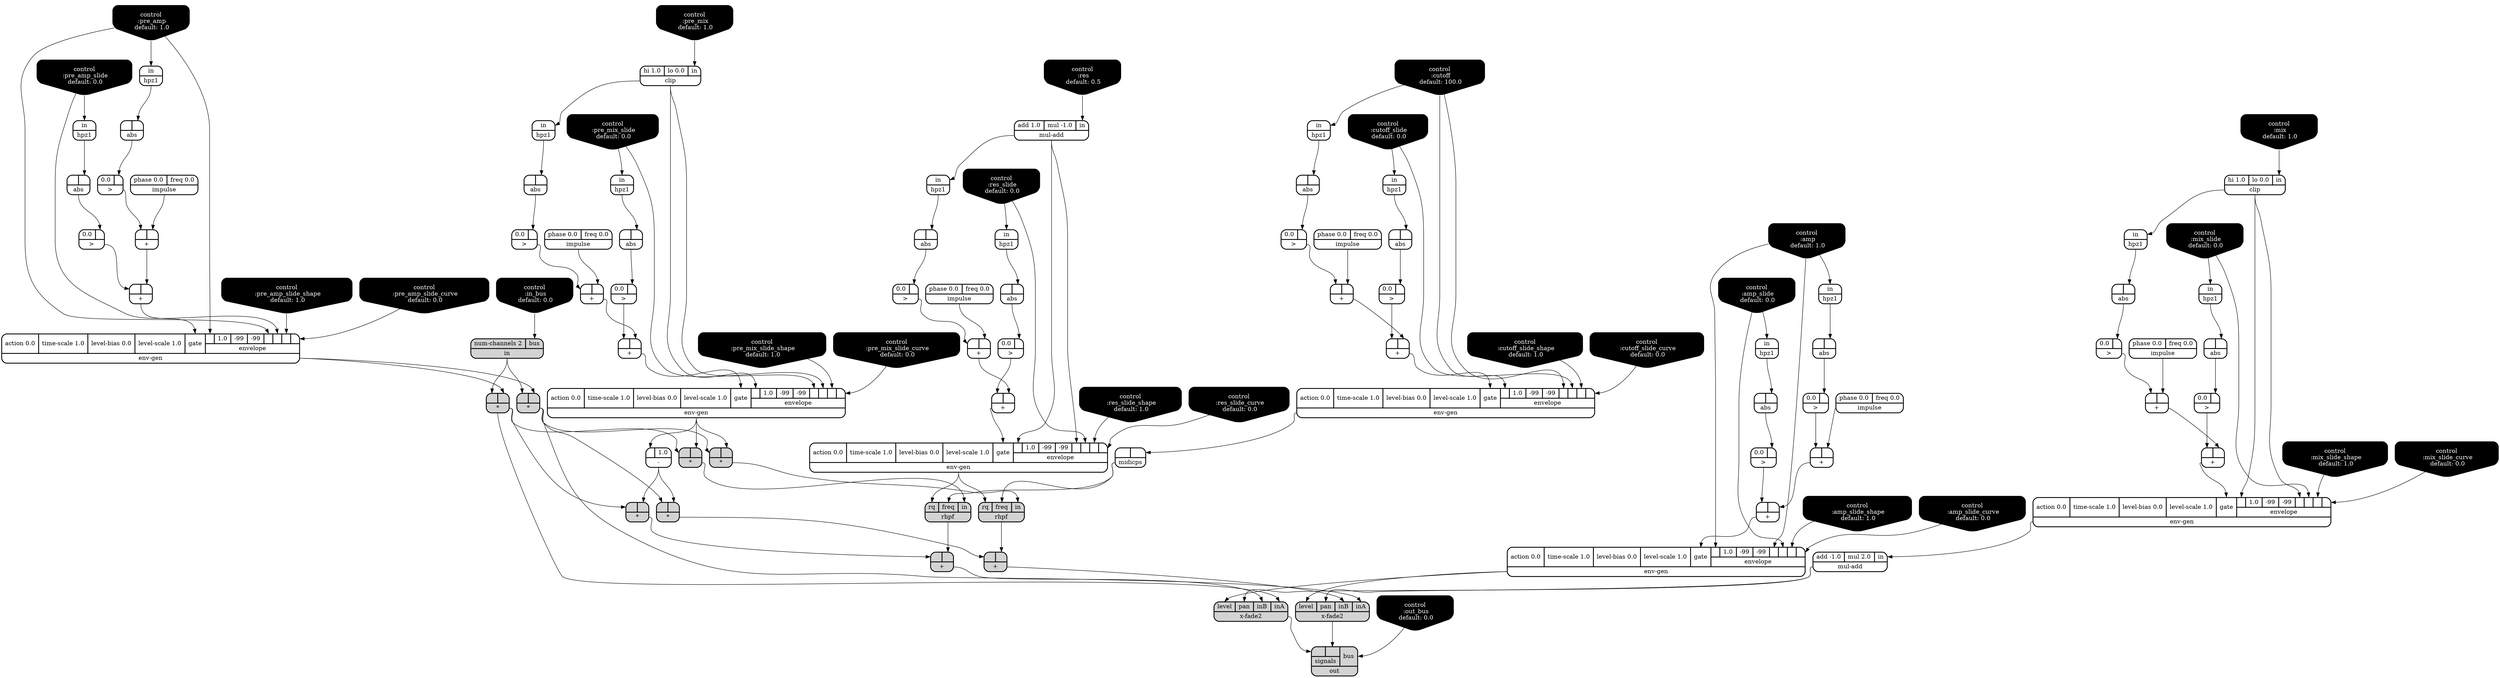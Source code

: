 digraph synthdef {
48 [label = "{{ <b> |<a> } |<__UG_NAME__>* }" style="filled, bold, rounded"  shape=record rankdir=LR];
49 [label = "{{ <b> |<a> } |<__UG_NAME__>* }" style="filled, bold, rounded"  shape=record rankdir=LR];
74 [label = "{{ <b> |<a> } |<__UG_NAME__>* }" style="filled, bold, rounded"  shape=record rankdir=LR];
92 [label = "{{ <b> |<a> } |<__UG_NAME__>* }" style="filled, bold, rounded"  shape=record rankdir=LR];
93 [label = "{{ <b> |<a> } |<__UG_NAME__>* }" style="filled, bold, rounded"  shape=record rankdir=LR];
95 [label = "{{ <b> |<a> } |<__UG_NAME__>* }" style="filled, bold, rounded"  shape=record rankdir=LR];
31 [label = "{{ <b> |<a> } |<__UG_NAME__>+ }" style="bold, rounded" shape=record rankdir=LR];
35 [label = "{{ <b> |<a> } |<__UG_NAME__>+ }" style="bold, rounded" shape=record rankdir=LR];
41 [label = "{{ <b> |<a> } |<__UG_NAME__>+ }" style="bold, rounded" shape=record rankdir=LR];
45 [label = "{{ <b> |<a> } |<__UG_NAME__>+ }" style="bold, rounded" shape=record rankdir=LR];
54 [label = "{{ <b> |<a> } |<__UG_NAME__>+ }" style="bold, rounded" shape=record rankdir=LR];
58 [label = "{{ <b> |<a> } |<__UG_NAME__>+ }" style="bold, rounded" shape=record rankdir=LR];
66 [label = "{{ <b> |<a> } |<__UG_NAME__>+ }" style="bold, rounded" shape=record rankdir=LR];
70 [label = "{{ <b> |<a> } |<__UG_NAME__>+ }" style="bold, rounded" shape=record rankdir=LR];
75 [label = "{{ <b> |<a> } |<__UG_NAME__>+ }" style="filled, bold, rounded"  shape=record rankdir=LR];
81 [label = "{{ <b> |<a> } |<__UG_NAME__>+ }" style="bold, rounded" shape=record rankdir=LR];
85 [label = "{{ <b> |<a> } |<__UG_NAME__>+ }" style="bold, rounded" shape=record rankdir=LR];
91 [label = "{{ <b> |<a> } |<__UG_NAME__>+ }" style="bold, rounded" shape=record rankdir=LR];
96 [label = "{{ <b> |<a> } |<__UG_NAME__>+ }" style="filled, bold, rounded"  shape=record rankdir=LR];
101 [label = "{{ <b> |<a> } |<__UG_NAME__>+ }" style="bold, rounded" shape=record rankdir=LR];
73 [label = "{{ <b> |<a> 1.0} |<__UG_NAME__>- }" style="bold, rounded" shape=record rankdir=LR];
30 [label = "{{ <b> 0.0|<a> } |<__UG_NAME__>\> }" style="bold, rounded" shape=record rankdir=LR];
34 [label = "{{ <b> 0.0|<a> } |<__UG_NAME__>\> }" style="bold, rounded" shape=record rankdir=LR];
40 [label = "{{ <b> 0.0|<a> } |<__UG_NAME__>\> }" style="bold, rounded" shape=record rankdir=LR];
44 [label = "{{ <b> 0.0|<a> } |<__UG_NAME__>\> }" style="bold, rounded" shape=record rankdir=LR];
53 [label = "{{ <b> 0.0|<a> } |<__UG_NAME__>\> }" style="bold, rounded" shape=record rankdir=LR];
57 [label = "{{ <b> 0.0|<a> } |<__UG_NAME__>\> }" style="bold, rounded" shape=record rankdir=LR];
65 [label = "{{ <b> 0.0|<a> } |<__UG_NAME__>\> }" style="bold, rounded" shape=record rankdir=LR];
69 [label = "{{ <b> 0.0|<a> } |<__UG_NAME__>\> }" style="bold, rounded" shape=record rankdir=LR];
80 [label = "{{ <b> 0.0|<a> } |<__UG_NAME__>\> }" style="bold, rounded" shape=record rankdir=LR];
84 [label = "{{ <b> 0.0|<a> } |<__UG_NAME__>\> }" style="bold, rounded" shape=record rankdir=LR];
90 [label = "{{ <b> 0.0|<a> } |<__UG_NAME__>\> }" style="bold, rounded" shape=record rankdir=LR];
100 [label = "{{ <b> 0.0|<a> } |<__UG_NAME__>\> }" style="bold, rounded" shape=record rankdir=LR];
29 [label = "{{ <b> |<a> } |<__UG_NAME__>abs }" style="bold, rounded" shape=record rankdir=LR];
33 [label = "{{ <b> |<a> } |<__UG_NAME__>abs }" style="bold, rounded" shape=record rankdir=LR];
39 [label = "{{ <b> |<a> } |<__UG_NAME__>abs }" style="bold, rounded" shape=record rankdir=LR];
43 [label = "{{ <b> |<a> } |<__UG_NAME__>abs }" style="bold, rounded" shape=record rankdir=LR];
52 [label = "{{ <b> |<a> } |<__UG_NAME__>abs }" style="bold, rounded" shape=record rankdir=LR];
56 [label = "{{ <b> |<a> } |<__UG_NAME__>abs }" style="bold, rounded" shape=record rankdir=LR];
64 [label = "{{ <b> |<a> } |<__UG_NAME__>abs }" style="bold, rounded" shape=record rankdir=LR];
68 [label = "{{ <b> |<a> } |<__UG_NAME__>abs }" style="bold, rounded" shape=record rankdir=LR];
79 [label = "{{ <b> |<a> } |<__UG_NAME__>abs }" style="bold, rounded" shape=record rankdir=LR];
83 [label = "{{ <b> |<a> } |<__UG_NAME__>abs }" style="bold, rounded" shape=record rankdir=LR];
89 [label = "{{ <b> |<a> } |<__UG_NAME__>abs }" style="bold, rounded" shape=record rankdir=LR];
99 [label = "{{ <b> |<a> } |<__UG_NAME__>abs }" style="bold, rounded" shape=record rankdir=LR];
27 [label = "{{ <hi> hi 1.0|<lo> lo 0.0|<in> in} |<__UG_NAME__>clip }" style="bold, rounded" shape=record rankdir=LR];
77 [label = "{{ <hi> hi 1.0|<lo> lo 0.0|<in> in} |<__UG_NAME__>clip }" style="bold, rounded" shape=record rankdir=LR];
0 [label = "control
 :cutoff
 default: 100.0" shape=invhouse style="rounded, filled, bold" fillcolor=black fontcolor=white ]; 
1 [label = "control
 :cutoff_slide
 default: 0.0" shape=invhouse style="rounded, filled, bold" fillcolor=black fontcolor=white ]; 
2 [label = "control
 :cutoff_slide_shape
 default: 1.0" shape=invhouse style="rounded, filled, bold" fillcolor=black fontcolor=white ]; 
3 [label = "control
 :cutoff_slide_curve
 default: 0.0" shape=invhouse style="rounded, filled, bold" fillcolor=black fontcolor=white ]; 
4 [label = "control
 :res
 default: 0.5" shape=invhouse style="rounded, filled, bold" fillcolor=black fontcolor=white ]; 
5 [label = "control
 :res_slide
 default: 0.0" shape=invhouse style="rounded, filled, bold" fillcolor=black fontcolor=white ]; 
6 [label = "control
 :res_slide_shape
 default: 1.0" shape=invhouse style="rounded, filled, bold" fillcolor=black fontcolor=white ]; 
7 [label = "control
 :res_slide_curve
 default: 0.0" shape=invhouse style="rounded, filled, bold" fillcolor=black fontcolor=white ]; 
8 [label = "control
 :pre_amp
 default: 1.0" shape=invhouse style="rounded, filled, bold" fillcolor=black fontcolor=white ]; 
9 [label = "control
 :pre_amp_slide
 default: 0.0" shape=invhouse style="rounded, filled, bold" fillcolor=black fontcolor=white ]; 
10 [label = "control
 :pre_amp_slide_shape
 default: 1.0" shape=invhouse style="rounded, filled, bold" fillcolor=black fontcolor=white ]; 
11 [label = "control
 :pre_amp_slide_curve
 default: 0.0" shape=invhouse style="rounded, filled, bold" fillcolor=black fontcolor=white ]; 
12 [label = "control
 :amp
 default: 1.0" shape=invhouse style="rounded, filled, bold" fillcolor=black fontcolor=white ]; 
13 [label = "control
 :amp_slide
 default: 0.0" shape=invhouse style="rounded, filled, bold" fillcolor=black fontcolor=white ]; 
14 [label = "control
 :amp_slide_shape
 default: 1.0" shape=invhouse style="rounded, filled, bold" fillcolor=black fontcolor=white ]; 
15 [label = "control
 :amp_slide_curve
 default: 0.0" shape=invhouse style="rounded, filled, bold" fillcolor=black fontcolor=white ]; 
16 [label = "control
 :mix
 default: 1.0" shape=invhouse style="rounded, filled, bold" fillcolor=black fontcolor=white ]; 
17 [label = "control
 :mix_slide
 default: 0.0" shape=invhouse style="rounded, filled, bold" fillcolor=black fontcolor=white ]; 
18 [label = "control
 :mix_slide_shape
 default: 1.0" shape=invhouse style="rounded, filled, bold" fillcolor=black fontcolor=white ]; 
19 [label = "control
 :mix_slide_curve
 default: 0.0" shape=invhouse style="rounded, filled, bold" fillcolor=black fontcolor=white ]; 
20 [label = "control
 :pre_mix
 default: 1.0" shape=invhouse style="rounded, filled, bold" fillcolor=black fontcolor=white ]; 
21 [label = "control
 :pre_mix_slide
 default: 0.0" shape=invhouse style="rounded, filled, bold" fillcolor=black fontcolor=white ]; 
22 [label = "control
 :pre_mix_slide_shape
 default: 1.0" shape=invhouse style="rounded, filled, bold" fillcolor=black fontcolor=white ]; 
23 [label = "control
 :pre_mix_slide_curve
 default: 0.0" shape=invhouse style="rounded, filled, bold" fillcolor=black fontcolor=white ]; 
24 [label = "control
 :in_bus
 default: 0.0" shape=invhouse style="rounded, filled, bold" fillcolor=black fontcolor=white ]; 
25 [label = "control
 :out_bus
 default: 0.0" shape=invhouse style="rounded, filled, bold" fillcolor=black fontcolor=white ]; 
36 [label = "{{ <action> action 0.0|<time____scale> time-scale 1.0|<level____bias> level-bias 0.0|<level____scale> level-scale 1.0|<gate> gate|{{<envelope___clip___0>|1.0|-99|-99|<envelope___clip___4>|<envelope___control___5>|<envelope___control___6>|<envelope___control___7>}|envelope}} |<__UG_NAME__>env-gen }" style="bold, rounded" shape=record rankdir=LR];
46 [label = "{{ <action> action 0.0|<time____scale> time-scale 1.0|<level____bias> level-bias 0.0|<level____scale> level-scale 1.0|<gate> gate|{{<envelope___control___0>|1.0|-99|-99|<envelope___control___4>|<envelope___control___5>|<envelope___control___6>|<envelope___control___7>}|envelope}} |<__UG_NAME__>env-gen }" style="bold, rounded" shape=record rankdir=LR];
59 [label = "{{ <action> action 0.0|<time____scale> time-scale 1.0|<level____bias> level-bias 0.0|<level____scale> level-scale 1.0|<gate> gate|{{<envelope___control___0>|1.0|-99|-99|<envelope___control___4>|<envelope___control___5>|<envelope___control___6>|<envelope___control___7>}|envelope}} |<__UG_NAME__>env-gen }" style="bold, rounded" shape=record rankdir=LR];
71 [label = "{{ <action> action 0.0|<time____scale> time-scale 1.0|<level____bias> level-bias 0.0|<level____scale> level-scale 1.0|<gate> gate|{{<envelope___mul____add___0>|1.0|-99|-99|<envelope___mul____add___4>|<envelope___control___5>|<envelope___control___6>|<envelope___control___7>}|envelope}} |<__UG_NAME__>env-gen }" style="bold, rounded" shape=record rankdir=LR];
86 [label = "{{ <action> action 0.0|<time____scale> time-scale 1.0|<level____bias> level-bias 0.0|<level____scale> level-scale 1.0|<gate> gate|{{<envelope___clip___0>|1.0|-99|-99|<envelope___clip___4>|<envelope___control___5>|<envelope___control___6>|<envelope___control___7>}|envelope}} |<__UG_NAME__>env-gen }" style="bold, rounded" shape=record rankdir=LR];
102 [label = "{{ <action> action 0.0|<time____scale> time-scale 1.0|<level____bias> level-bias 0.0|<level____scale> level-scale 1.0|<gate> gate|{{<envelope___control___0>|1.0|-99|-99|<envelope___control___4>|<envelope___control___5>|<envelope___control___6>|<envelope___control___7>}|envelope}} |<__UG_NAME__>env-gen }" style="bold, rounded" shape=record rankdir=LR];
28 [label = "{{ <in> in} |<__UG_NAME__>hpz1 }" style="bold, rounded" shape=record rankdir=LR];
32 [label = "{{ <in> in} |<__UG_NAME__>hpz1 }" style="bold, rounded" shape=record rankdir=LR];
38 [label = "{{ <in> in} |<__UG_NAME__>hpz1 }" style="bold, rounded" shape=record rankdir=LR];
42 [label = "{{ <in> in} |<__UG_NAME__>hpz1 }" style="bold, rounded" shape=record rankdir=LR];
51 [label = "{{ <in> in} |<__UG_NAME__>hpz1 }" style="bold, rounded" shape=record rankdir=LR];
55 [label = "{{ <in> in} |<__UG_NAME__>hpz1 }" style="bold, rounded" shape=record rankdir=LR];
63 [label = "{{ <in> in} |<__UG_NAME__>hpz1 }" style="bold, rounded" shape=record rankdir=LR];
67 [label = "{{ <in> in} |<__UG_NAME__>hpz1 }" style="bold, rounded" shape=record rankdir=LR];
78 [label = "{{ <in> in} |<__UG_NAME__>hpz1 }" style="bold, rounded" shape=record rankdir=LR];
82 [label = "{{ <in> in} |<__UG_NAME__>hpz1 }" style="bold, rounded" shape=record rankdir=LR];
88 [label = "{{ <in> in} |<__UG_NAME__>hpz1 }" style="bold, rounded" shape=record rankdir=LR];
98 [label = "{{ <in> in} |<__UG_NAME__>hpz1 }" style="bold, rounded" shape=record rankdir=LR];
26 [label = "{{ <phase> phase 0.0|<freq> freq 0.0} |<__UG_NAME__>impulse }" style="bold, rounded" shape=record rankdir=LR];
37 [label = "{{ <phase> phase 0.0|<freq> freq 0.0} |<__UG_NAME__>impulse }" style="bold, rounded" shape=record rankdir=LR];
50 [label = "{{ <phase> phase 0.0|<freq> freq 0.0} |<__UG_NAME__>impulse }" style="bold, rounded" shape=record rankdir=LR];
61 [label = "{{ <phase> phase 0.0|<freq> freq 0.0} |<__UG_NAME__>impulse }" style="bold, rounded" shape=record rankdir=LR];
76 [label = "{{ <phase> phase 0.0|<freq> freq 0.0} |<__UG_NAME__>impulse }" style="bold, rounded" shape=record rankdir=LR];
87 [label = "{{ <phase> phase 0.0|<freq> freq 0.0} |<__UG_NAME__>impulse }" style="bold, rounded" shape=record rankdir=LR];
47 [label = "{{ <num____channels> num-channels 2|<bus> bus} |<__UG_NAME__>in }" style="filled, bold, rounded"  shape=record rankdir=LR];
60 [label = "{{ <b> |<a> } |<__UG_NAME__>midicps }" style="bold, rounded" shape=record rankdir=LR];
62 [label = "{{ <add> add 1.0|<mul> mul -1.0|<in> in} |<__UG_NAME__>mul-add }" style="bold, rounded" shape=record rankdir=LR];
97 [label = "{{ <add> add -1.0|<mul> mul 2.0|<in> in} |<__UG_NAME__>mul-add }" style="bold, rounded" shape=record rankdir=LR];
105 [label = "{{ {{<signals___x____fade2___0>|<signals___x____fade2___1>}|signals}|<bus> bus} |<__UG_NAME__>out }" style="filled, bold, rounded"  shape=record rankdir=LR];
72 [label = "{{ <rq> rq|<freq> freq|<in> in} |<__UG_NAME__>rhpf }" style="filled, bold, rounded"  shape=record rankdir=LR];
94 [label = "{{ <rq> rq|<freq> freq|<in> in} |<__UG_NAME__>rhpf }" style="filled, bold, rounded"  shape=record rankdir=LR];
103 [label = "{{ <level> level|<pan> pan|<inb> inB|<ina> inA} |<__UG_NAME__>x-fade2 }" style="filled, bold, rounded"  shape=record rankdir=LR];
104 [label = "{{ <level> level|<pan> pan|<inb> inB|<ina> inA} |<__UG_NAME__>x-fade2 }" style="filled, bold, rounded"  shape=record rankdir=LR];

46:__UG_NAME__ -> 48:a ;
47:__UG_NAME__ -> 48:b ;
36:__UG_NAME__ -> 49:a ;
48:__UG_NAME__ -> 49:b ;
73:__UG_NAME__ -> 74:a ;
48:__UG_NAME__ -> 74:b ;
46:__UG_NAME__ -> 92:a ;
47:__UG_NAME__ -> 92:b ;
36:__UG_NAME__ -> 93:a ;
92:__UG_NAME__ -> 93:b ;
73:__UG_NAME__ -> 95:a ;
92:__UG_NAME__ -> 95:b ;
26:__UG_NAME__ -> 31:a ;
30:__UG_NAME__ -> 31:b ;
31:__UG_NAME__ -> 35:a ;
34:__UG_NAME__ -> 35:b ;
37:__UG_NAME__ -> 41:a ;
40:__UG_NAME__ -> 41:b ;
41:__UG_NAME__ -> 45:a ;
44:__UG_NAME__ -> 45:b ;
50:__UG_NAME__ -> 54:a ;
53:__UG_NAME__ -> 54:b ;
54:__UG_NAME__ -> 58:a ;
57:__UG_NAME__ -> 58:b ;
61:__UG_NAME__ -> 66:a ;
65:__UG_NAME__ -> 66:b ;
66:__UG_NAME__ -> 70:a ;
69:__UG_NAME__ -> 70:b ;
72:__UG_NAME__ -> 75:a ;
74:__UG_NAME__ -> 75:b ;
76:__UG_NAME__ -> 81:a ;
80:__UG_NAME__ -> 81:b ;
81:__UG_NAME__ -> 85:a ;
84:__UG_NAME__ -> 85:b ;
87:__UG_NAME__ -> 91:a ;
90:__UG_NAME__ -> 91:b ;
94:__UG_NAME__ -> 96:a ;
95:__UG_NAME__ -> 96:b ;
91:__UG_NAME__ -> 101:a ;
100:__UG_NAME__ -> 101:b ;
36:__UG_NAME__ -> 73:b ;
29:__UG_NAME__ -> 30:a ;
33:__UG_NAME__ -> 34:a ;
39:__UG_NAME__ -> 40:a ;
43:__UG_NAME__ -> 44:a ;
52:__UG_NAME__ -> 53:a ;
56:__UG_NAME__ -> 57:a ;
64:__UG_NAME__ -> 65:a ;
68:__UG_NAME__ -> 69:a ;
79:__UG_NAME__ -> 80:a ;
83:__UG_NAME__ -> 84:a ;
89:__UG_NAME__ -> 90:a ;
99:__UG_NAME__ -> 100:a ;
28:__UG_NAME__ -> 29:a ;
32:__UG_NAME__ -> 33:a ;
38:__UG_NAME__ -> 39:a ;
42:__UG_NAME__ -> 43:a ;
51:__UG_NAME__ -> 52:a ;
55:__UG_NAME__ -> 56:a ;
63:__UG_NAME__ -> 64:a ;
67:__UG_NAME__ -> 68:a ;
78:__UG_NAME__ -> 79:a ;
82:__UG_NAME__ -> 83:a ;
88:__UG_NAME__ -> 89:a ;
98:__UG_NAME__ -> 99:a ;
20:__UG_NAME__ -> 27:in ;
16:__UG_NAME__ -> 77:in ;
27:__UG_NAME__ -> 36:envelope___clip___0 ;
27:__UG_NAME__ -> 36:envelope___clip___4 ;
21:__UG_NAME__ -> 36:envelope___control___5 ;
22:__UG_NAME__ -> 36:envelope___control___6 ;
23:__UG_NAME__ -> 36:envelope___control___7 ;
35:__UG_NAME__ -> 36:gate ;
8:__UG_NAME__ -> 46:envelope___control___0 ;
8:__UG_NAME__ -> 46:envelope___control___4 ;
9:__UG_NAME__ -> 46:envelope___control___5 ;
10:__UG_NAME__ -> 46:envelope___control___6 ;
11:__UG_NAME__ -> 46:envelope___control___7 ;
45:__UG_NAME__ -> 46:gate ;
0:__UG_NAME__ -> 59:envelope___control___0 ;
0:__UG_NAME__ -> 59:envelope___control___4 ;
1:__UG_NAME__ -> 59:envelope___control___5 ;
2:__UG_NAME__ -> 59:envelope___control___6 ;
3:__UG_NAME__ -> 59:envelope___control___7 ;
58:__UG_NAME__ -> 59:gate ;
62:__UG_NAME__ -> 71:envelope___mul____add___0 ;
62:__UG_NAME__ -> 71:envelope___mul____add___4 ;
5:__UG_NAME__ -> 71:envelope___control___5 ;
6:__UG_NAME__ -> 71:envelope___control___6 ;
7:__UG_NAME__ -> 71:envelope___control___7 ;
70:__UG_NAME__ -> 71:gate ;
77:__UG_NAME__ -> 86:envelope___clip___0 ;
77:__UG_NAME__ -> 86:envelope___clip___4 ;
17:__UG_NAME__ -> 86:envelope___control___5 ;
18:__UG_NAME__ -> 86:envelope___control___6 ;
19:__UG_NAME__ -> 86:envelope___control___7 ;
85:__UG_NAME__ -> 86:gate ;
12:__UG_NAME__ -> 102:envelope___control___0 ;
12:__UG_NAME__ -> 102:envelope___control___4 ;
13:__UG_NAME__ -> 102:envelope___control___5 ;
14:__UG_NAME__ -> 102:envelope___control___6 ;
15:__UG_NAME__ -> 102:envelope___control___7 ;
101:__UG_NAME__ -> 102:gate ;
27:__UG_NAME__ -> 28:in ;
21:__UG_NAME__ -> 32:in ;
8:__UG_NAME__ -> 38:in ;
9:__UG_NAME__ -> 42:in ;
0:__UG_NAME__ -> 51:in ;
1:__UG_NAME__ -> 55:in ;
62:__UG_NAME__ -> 63:in ;
5:__UG_NAME__ -> 67:in ;
77:__UG_NAME__ -> 78:in ;
17:__UG_NAME__ -> 82:in ;
12:__UG_NAME__ -> 88:in ;
13:__UG_NAME__ -> 98:in ;
24:__UG_NAME__ -> 47:bus ;
59:__UG_NAME__ -> 60:a ;
4:__UG_NAME__ -> 62:in ;
86:__UG_NAME__ -> 97:in ;
25:__UG_NAME__ -> 105:bus ;
103:__UG_NAME__ -> 105:signals___x____fade2___0 ;
104:__UG_NAME__ -> 105:signals___x____fade2___1 ;
49:__UG_NAME__ -> 72:in ;
60:__UG_NAME__ -> 72:freq ;
71:__UG_NAME__ -> 72:rq ;
93:__UG_NAME__ -> 94:in ;
60:__UG_NAME__ -> 94:freq ;
71:__UG_NAME__ -> 94:rq ;
92:__UG_NAME__ -> 103:ina ;
96:__UG_NAME__ -> 103:inb ;
97:__UG_NAME__ -> 103:pan ;
102:__UG_NAME__ -> 103:level ;
48:__UG_NAME__ -> 104:ina ;
75:__UG_NAME__ -> 104:inb ;
97:__UG_NAME__ -> 104:pan ;
102:__UG_NAME__ -> 104:level ;

}